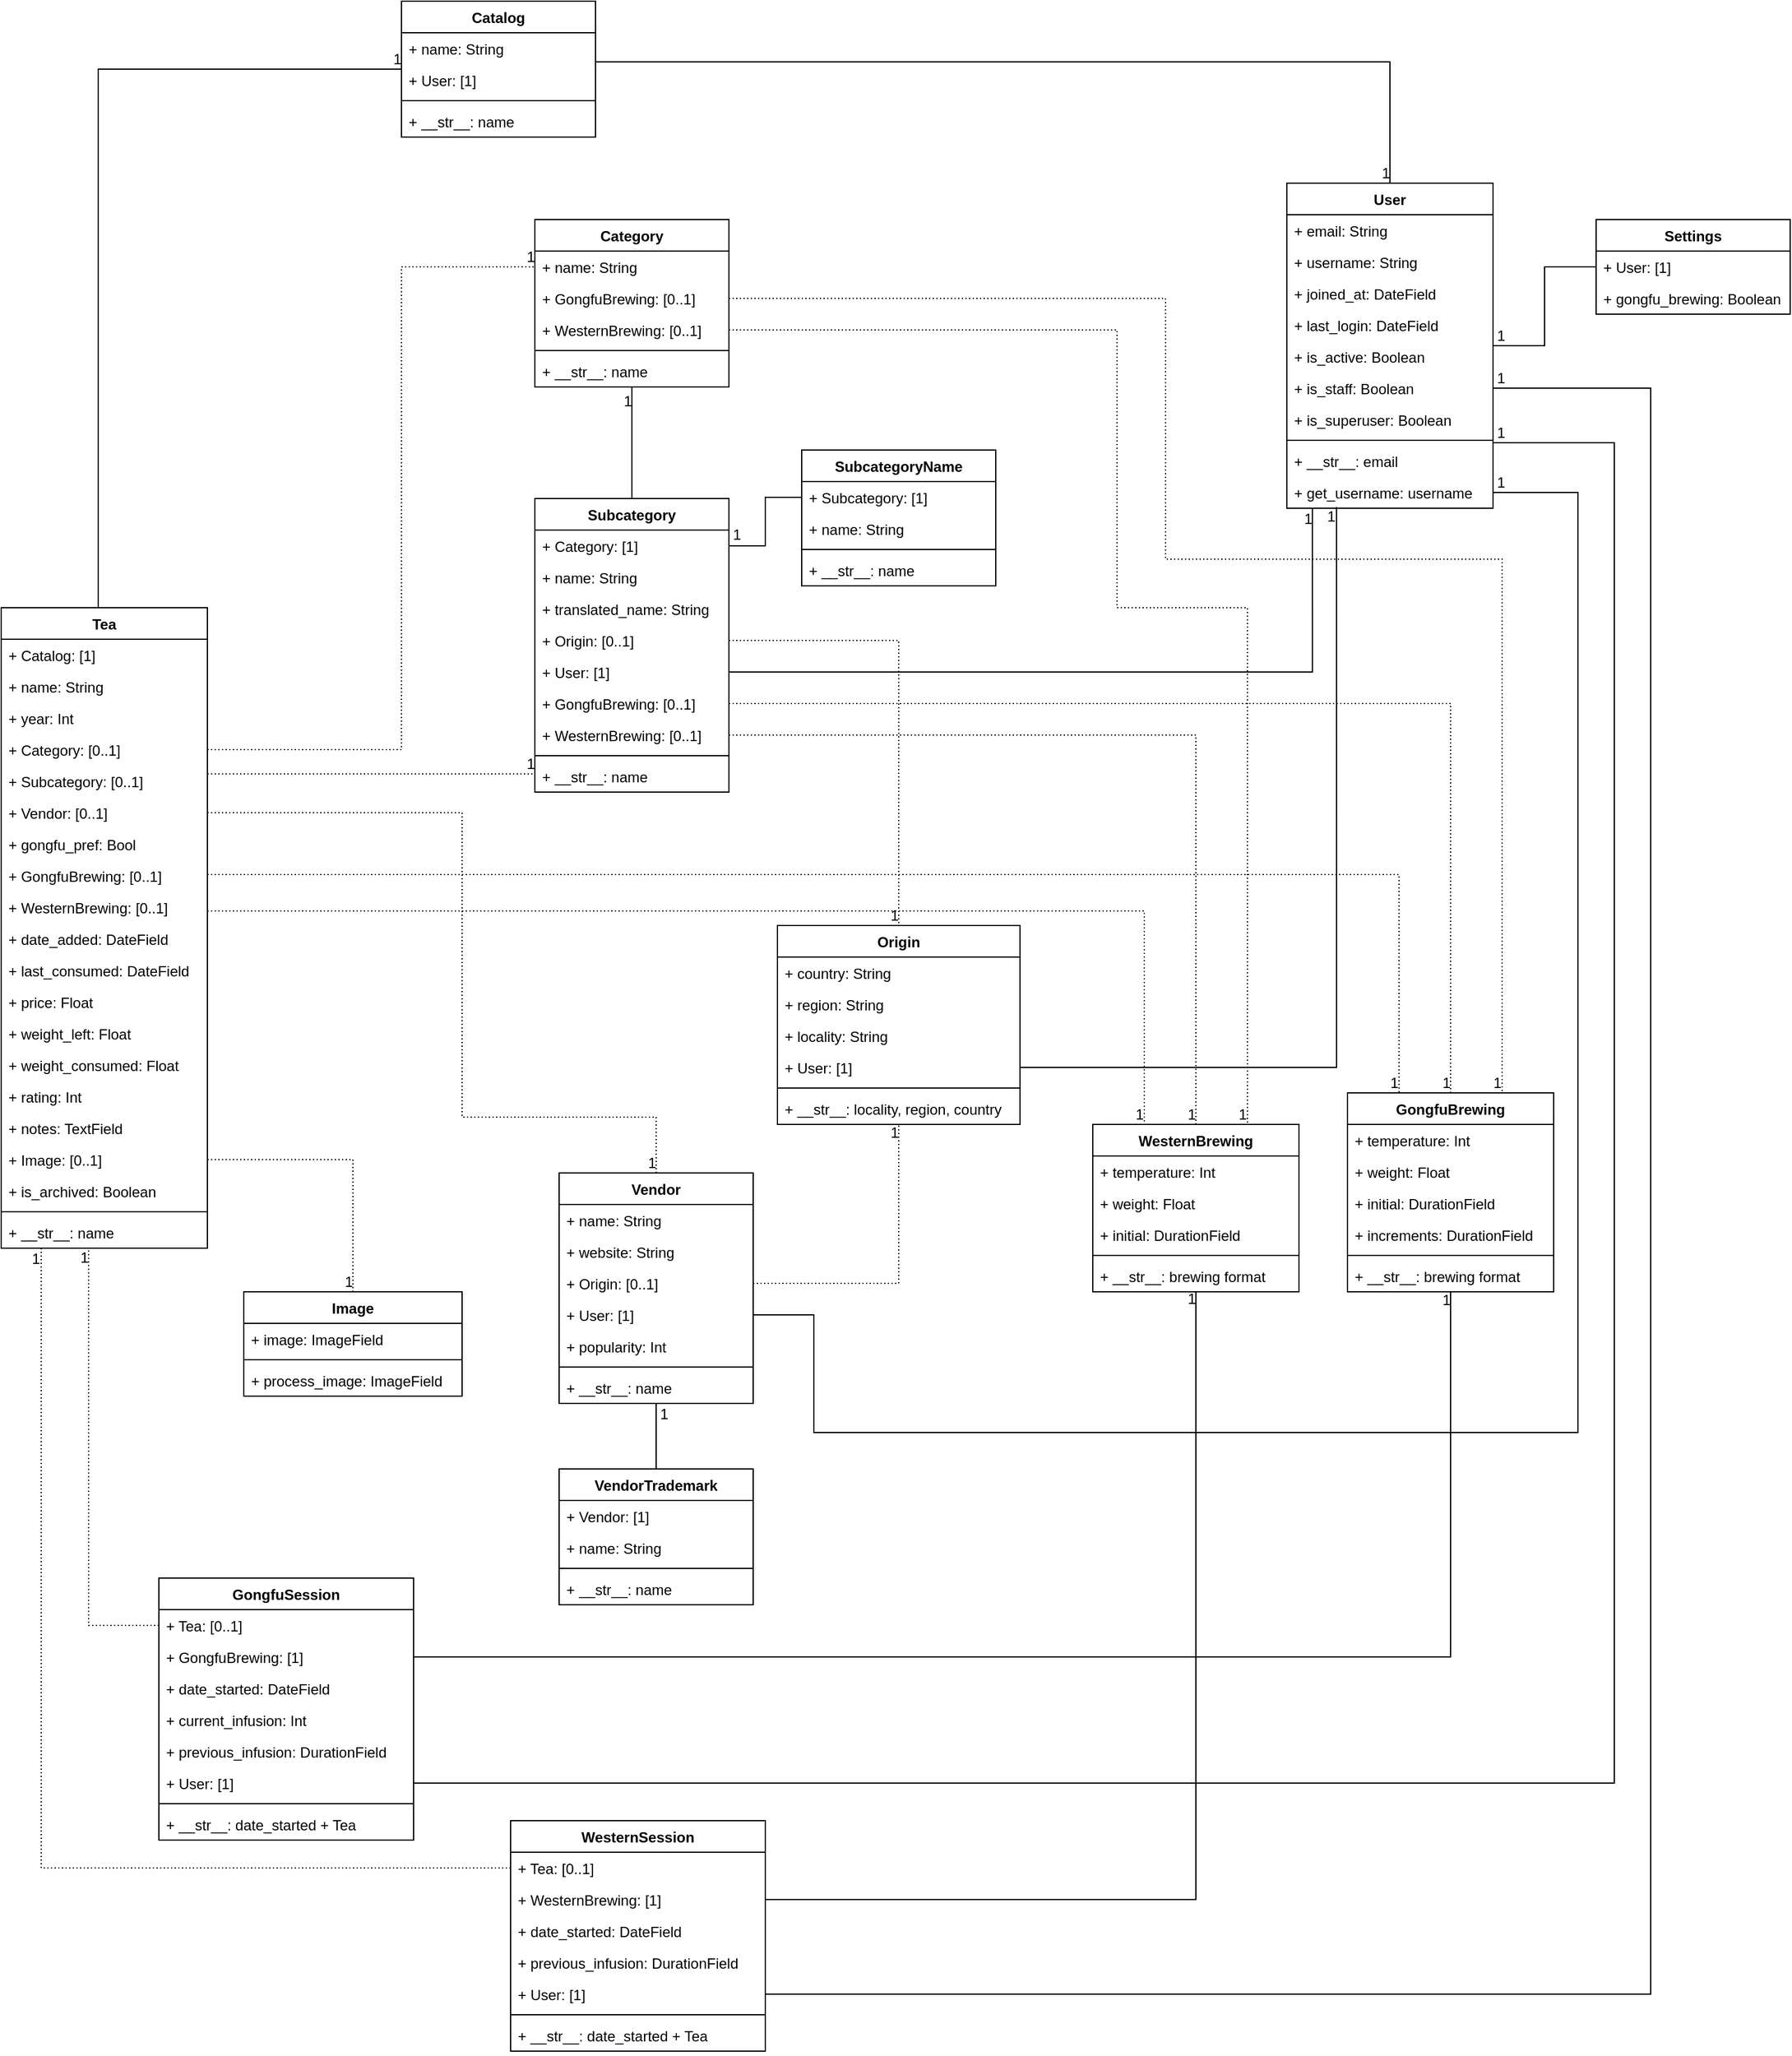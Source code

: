 <mxfile version="13.3.0" type="device"><diagram id="ERlqDM8H1WGWxy8LmIE1" name="Page-1"><mxGraphModel dx="1822" dy="1283" grid="1" gridSize="10" guides="1" tooltips="1" connect="1" arrows="1" fold="1" page="0" pageScale="1" pageWidth="850" pageHeight="1100" math="0" shadow="0"><root><mxCell id="0"/><mxCell id="1" parent="0"/><mxCell id="O02PNRUQ_utz5mJYv3w9-63" value="" style="endArrow=none;html=1;rounded=0;strokeColor=#000000;edgeStyle=orthogonalEdgeStyle;entryX=0.5;entryY=0;entryDx=0;entryDy=0;" parent="1" source="O02PNRUQ_utz5mJYv3w9-30" target="O02PNRUQ_utz5mJYv3w9-5" edge="1"><mxGeometry relative="1" as="geometry"><mxPoint x="460" y="170" as="sourcePoint"/><mxPoint x="570" y="170" as="targetPoint"/><Array as="points"><mxPoint x="945" y="-150"/></Array></mxGeometry></mxCell><mxCell id="O02PNRUQ_utz5mJYv3w9-64" value="1" style="resizable=0;html=1;align=right;verticalAlign=bottom;" parent="O02PNRUQ_utz5mJYv3w9-63" connectable="0" vertex="1"><mxGeometry x="1" relative="1" as="geometry"/></mxCell><mxCell id="O02PNRUQ_utz5mJYv3w9-72" value="" style="endArrow=none;html=1;rounded=0;dashed=1;dashPattern=1 2;strokeColor=#000000;edgeStyle=orthogonalEdgeStyle;" parent="1" source="O02PNRUQ_utz5mJYv3w9-23" target="O02PNRUQ_utz5mJYv3w9-37" edge="1"><mxGeometry relative="1" as="geometry"><mxPoint x="410" y="430" as="sourcePoint"/><mxPoint x="570" y="430" as="targetPoint"/><Array as="points"><mxPoint x="150" y="437"/><mxPoint x="150" y="437"/></Array></mxGeometry></mxCell><mxCell id="O02PNRUQ_utz5mJYv3w9-73" value="1" style="resizable=0;html=1;align=right;verticalAlign=bottom;" parent="O02PNRUQ_utz5mJYv3w9-72" connectable="0" vertex="1"><mxGeometry x="1" relative="1" as="geometry"/></mxCell><mxCell id="O02PNRUQ_utz5mJYv3w9-74" value="" style="endArrow=none;html=1;rounded=0;strokeColor=#000000;edgeStyle=orthogonalEdgeStyle;endSize=6;align=center;horizontal=1;" parent="1" source="O02PNRUQ_utz5mJYv3w9-37" target="O02PNRUQ_utz5mJYv3w9-15" edge="1"><mxGeometry relative="1" as="geometry"><mxPoint x="500" y="328" as="sourcePoint"/><mxPoint x="450" y="418" as="targetPoint"/></mxGeometry></mxCell><mxCell id="O02PNRUQ_utz5mJYv3w9-75" value="1" style="resizable=0;html=1;align=right;verticalAlign=bottom;" parent="O02PNRUQ_utz5mJYv3w9-74" connectable="0" vertex="1"><mxGeometry x="1" relative="1" as="geometry"><mxPoint y="20" as="offset"/></mxGeometry></mxCell><mxCell id="O02PNRUQ_utz5mJYv3w9-98" value="" style="endArrow=none;html=1;rounded=0;dashed=1;dashPattern=1 2;strokeColor=#000000;align=center;edgeStyle=orthogonalEdgeStyle;exitX=1;exitY=0.5;exitDx=0;exitDy=0;" parent="1" source="O02PNRUQ_utz5mJYv3w9-92" target="O02PNRUQ_utz5mJYv3w9-93" edge="1"><mxGeometry relative="1" as="geometry"><mxPoint x="180" y="489" as="sourcePoint"/><mxPoint x="340" y="489" as="targetPoint"/><Array as="points"><mxPoint x="180" y="469"/><mxPoint x="180" y="720"/></Array></mxGeometry></mxCell><mxCell id="O02PNRUQ_utz5mJYv3w9-99" value="1" style="resizable=0;html=1;align=right;verticalAlign=bottom;" parent="O02PNRUQ_utz5mJYv3w9-98" connectable="0" vertex="1"><mxGeometry x="1" relative="1" as="geometry"/></mxCell><mxCell id="O02PNRUQ_utz5mJYv3w9-111" value="" style="endArrow=none;html=1;rounded=0;dashed=1;dashPattern=1 2;strokeColor=#000000;align=center;exitX=1;exitY=0.5;exitDx=0;exitDy=0;edgeStyle=orthogonalEdgeStyle;" parent="1" source="O02PNRUQ_utz5mJYv3w9-110" target="O02PNRUQ_utz5mJYv3w9-101" edge="1"><mxGeometry relative="1" as="geometry"><mxPoint x="180" y="645" as="sourcePoint"/><mxPoint x="340" y="645" as="targetPoint"/><Array as="points"><mxPoint x="90" y="755"/></Array></mxGeometry></mxCell><mxCell id="O02PNRUQ_utz5mJYv3w9-112" value="1" style="resizable=0;html=1;align=right;verticalAlign=bottom;" parent="O02PNRUQ_utz5mJYv3w9-111" connectable="0" vertex="1"><mxGeometry x="1" relative="1" as="geometry"/></mxCell><mxCell id="51CXwvKLVbVLp1ww3vql-13" value="" style="endArrow=none;html=1;rounded=0;edgeStyle=orthogonalEdgeStyle;dashed=1;dashPattern=1 2;entryX=0.424;entryY=1.038;entryDx=0;entryDy=0;entryPerimeter=0;" parent="1" source="51CXwvKLVbVLp1ww3vql-6" target="O02PNRUQ_utz5mJYv3w9-4" edge="1"><mxGeometry relative="1" as="geometry"><mxPoint x="60" y="939" as="sourcePoint"/><mxPoint x="60" y="939" as="targetPoint"/></mxGeometry></mxCell><mxCell id="51CXwvKLVbVLp1ww3vql-14" value="1" style="resizable=0;html=1;align=right;verticalAlign=bottom;" parent="51CXwvKLVbVLp1ww3vql-13" connectable="0" vertex="1"><mxGeometry x="1" relative="1" as="geometry"><mxPoint y="16" as="offset"/></mxGeometry></mxCell><mxCell id="51CXwvKLVbVLp1ww3vql-15" value="" style="endArrow=none;html=1;rounded=0;edgeStyle=orthogonalEdgeStyle;" parent="1" source="51CXwvKLVbVLp1ww3vql-9" target="O02PNRUQ_utz5mJYv3w9-76" edge="1"><mxGeometry relative="1" as="geometry"><mxPoint x="400" y="965" as="sourcePoint"/><mxPoint x="560" y="965" as="targetPoint"/></mxGeometry></mxCell><mxCell id="51CXwvKLVbVLp1ww3vql-16" value="1" style="resizable=0;html=1;align=right;verticalAlign=bottom;" parent="51CXwvKLVbVLp1ww3vql-15" connectable="0" vertex="1"><mxGeometry x="1" relative="1" as="geometry"><mxPoint y="15" as="offset"/></mxGeometry></mxCell><mxCell id="N8MZn2s2It6-Gu-V4lrR-6" value="" style="endArrow=none;html=1;rounded=0;edgeStyle=orthogonalEdgeStyle;" parent="1" source="N8MZn2s2It6-Gu-V4lrR-1" target="O02PNRUQ_utz5mJYv3w9-5" edge="1"><mxGeometry relative="1" as="geometry"><mxPoint x="750" y="330" as="sourcePoint"/><mxPoint x="1070" y="19" as="targetPoint"/><Array as="points"/></mxGeometry></mxCell><mxCell id="N8MZn2s2It6-Gu-V4lrR-7" value="1" style="resizable=0;html=1;align=right;verticalAlign=bottom;" parent="N8MZn2s2It6-Gu-V4lrR-6" connectable="0" vertex="1"><mxGeometry x="1" relative="1" as="geometry"><mxPoint x="10" as="offset"/></mxGeometry></mxCell><mxCell id="QWwtuNSNazfvdmb5oamC-1" value="" style="endArrow=none;html=1;rounded=0;edgeStyle=orthogonalEdgeStyle;" edge="1" parent="1" source="O02PNRUQ_utz5mJYv3w9-1" target="O02PNRUQ_utz5mJYv3w9-30"><mxGeometry relative="1" as="geometry"><mxPoint x="105" y="160" as="sourcePoint"/><mxPoint x="105" y="160" as="targetPoint"/><Array as="points"><mxPoint x="-120" y="-144"/></Array></mxGeometry></mxCell><mxCell id="QWwtuNSNazfvdmb5oamC-2" value="1" style="resizable=0;html=1;align=right;verticalAlign=bottom;" connectable="0" vertex="1" parent="QWwtuNSNazfvdmb5oamC-1"><mxGeometry x="1" relative="1" as="geometry"/></mxCell><mxCell id="QWwtuNSNazfvdmb5oamC-9" value="" style="endArrow=none;html=1;rounded=0;edgeStyle=orthogonalEdgeStyle;exitX=1;exitY=0.5;exitDx=0;exitDy=0;" edge="1" parent="1" source="QWwtuNSNazfvdmb5oamC-8" target="O02PNRUQ_utz5mJYv3w9-5"><mxGeometry relative="1" as="geometry"><mxPoint x="360" y="1059" as="sourcePoint"/><mxPoint x="520" y="1059" as="targetPoint"/><Array as="points"><mxPoint x="1130" y="1269"/><mxPoint x="1130" y="164"/></Array></mxGeometry></mxCell><mxCell id="QWwtuNSNazfvdmb5oamC-10" value="1" style="resizable=0;html=1;align=right;verticalAlign=bottom;" connectable="0" vertex="1" parent="QWwtuNSNazfvdmb5oamC-9"><mxGeometry x="1" relative="1" as="geometry"><mxPoint x="10" as="offset"/></mxGeometry></mxCell><mxCell id="QWwtuNSNazfvdmb5oamC-40" value="" style="endArrow=none;html=1;rounded=0;edgeStyle=orthogonalEdgeStyle;exitX=0.5;exitY=0;exitDx=0;exitDy=0;entryX=0.5;entryY=1;entryDx=0;entryDy=0;" edge="1" parent="1" source="QWwtuNSNazfvdmb5oamC-34" target="O02PNRUQ_utz5mJYv3w9-93"><mxGeometry relative="1" as="geometry"><mxPoint x="480" y="710" as="sourcePoint"/><mxPoint x="340" y="670" as="targetPoint"/><Array as="points"/></mxGeometry></mxCell><mxCell id="QWwtuNSNazfvdmb5oamC-41" value="1" style="resizable=0;html=1;align=right;verticalAlign=bottom;" connectable="0" vertex="1" parent="QWwtuNSNazfvdmb5oamC-40"><mxGeometry x="1" relative="1" as="geometry"><mxPoint x="10" y="17" as="offset"/></mxGeometry></mxCell><mxCell id="O02PNRUQ_utz5mJYv3w9-1" value="Tea" style="swimlane;fontStyle=1;align=center;verticalAlign=top;childLayout=stackLayout;horizontal=1;startSize=26;horizontalStack=0;resizeParent=1;resizeParentMax=0;resizeLast=0;collapsible=1;marginBottom=0;" parent="1" vertex="1"><mxGeometry x="-200" y="300" width="170" height="528" as="geometry"/></mxCell><mxCell id="QWwtuNSNazfvdmb5oamC-3" value="+ Catalog: [1]" style="text;strokeColor=none;fillColor=none;align=left;verticalAlign=top;spacingLeft=4;spacingRight=4;overflow=hidden;rotatable=0;points=[[0,0.5],[1,0.5]];portConstraint=eastwest;" vertex="1" parent="O02PNRUQ_utz5mJYv3w9-1"><mxGeometry y="26" width="170" height="26" as="geometry"/></mxCell><mxCell id="O02PNRUQ_utz5mJYv3w9-2" value="+ name: String" style="text;strokeColor=none;fillColor=none;align=left;verticalAlign=top;spacingLeft=4;spacingRight=4;overflow=hidden;rotatable=0;points=[[0,0.5],[1,0.5]];portConstraint=eastwest;" parent="O02PNRUQ_utz5mJYv3w9-1" vertex="1"><mxGeometry y="52" width="170" height="26" as="geometry"/></mxCell><mxCell id="O02PNRUQ_utz5mJYv3w9-25" value="+ year: Int" style="text;strokeColor=none;fillColor=none;align=left;verticalAlign=top;spacingLeft=4;spacingRight=4;overflow=hidden;rotatable=0;points=[[0,0.5],[1,0.5]];portConstraint=eastwest;" parent="O02PNRUQ_utz5mJYv3w9-1" vertex="1"><mxGeometry y="78" width="170" height="26" as="geometry"/></mxCell><mxCell id="O02PNRUQ_utz5mJYv3w9-24" value="+ Category: [0..1]" style="text;strokeColor=none;fillColor=none;align=left;verticalAlign=top;spacingLeft=4;spacingRight=4;overflow=hidden;rotatable=0;points=[[0,0.5],[1,0.5]];portConstraint=eastwest;" parent="O02PNRUQ_utz5mJYv3w9-1" vertex="1"><mxGeometry y="104" width="170" height="26" as="geometry"/></mxCell><mxCell id="O02PNRUQ_utz5mJYv3w9-23" value="+ Subcategory: [0..1]" style="text;strokeColor=none;fillColor=none;align=left;verticalAlign=top;spacingLeft=4;spacingRight=4;overflow=hidden;rotatable=0;points=[[0,0.5],[1,0.5]];portConstraint=eastwest;" parent="O02PNRUQ_utz5mJYv3w9-1" vertex="1"><mxGeometry y="130" width="170" height="26" as="geometry"/></mxCell><mxCell id="O02PNRUQ_utz5mJYv3w9-92" value="+ Vendor: [0..1]" style="text;strokeColor=none;fillColor=none;align=left;verticalAlign=top;spacingLeft=4;spacingRight=4;overflow=hidden;rotatable=0;points=[[0,0.5],[1,0.5]];portConstraint=eastwest;" parent="O02PNRUQ_utz5mJYv3w9-1" vertex="1"><mxGeometry y="156" width="170" height="26" as="geometry"/></mxCell><mxCell id="QWwtuNSNazfvdmb5oamC-62" value="+ gongfu_pref: Bool" style="text;strokeColor=none;fillColor=none;align=left;verticalAlign=top;spacingLeft=4;spacingRight=4;overflow=hidden;rotatable=0;points=[[0,0.5],[1,0.5]];portConstraint=eastwest;" vertex="1" parent="O02PNRUQ_utz5mJYv3w9-1"><mxGeometry y="182" width="170" height="26" as="geometry"/></mxCell><mxCell id="O02PNRUQ_utz5mJYv3w9-22" value="+ GongfuBrewing: [0..1]" style="text;strokeColor=none;fillColor=none;align=left;verticalAlign=top;spacingLeft=4;spacingRight=4;overflow=hidden;rotatable=0;points=[[0,0.5],[1,0.5]];portConstraint=eastwest;" parent="O02PNRUQ_utz5mJYv3w9-1" vertex="1"><mxGeometry y="208" width="170" height="26" as="geometry"/></mxCell><mxCell id="QWwtuNSNazfvdmb5oamC-63" value="+ WesternBrewing: [0..1]" style="text;strokeColor=none;fillColor=none;align=left;verticalAlign=top;spacingLeft=4;spacingRight=4;overflow=hidden;rotatable=0;points=[[0,0.5],[1,0.5]];portConstraint=eastwest;" vertex="1" parent="O02PNRUQ_utz5mJYv3w9-1"><mxGeometry y="234" width="170" height="26" as="geometry"/></mxCell><mxCell id="O02PNRUQ_utz5mJYv3w9-113" value="+ date_added: DateField" style="text;strokeColor=none;fillColor=none;align=left;verticalAlign=top;spacingLeft=4;spacingRight=4;overflow=hidden;rotatable=0;points=[[0,0.5],[1,0.5]];portConstraint=eastwest;" parent="O02PNRUQ_utz5mJYv3w9-1" vertex="1"><mxGeometry y="260" width="170" height="26" as="geometry"/></mxCell><mxCell id="O02PNRUQ_utz5mJYv3w9-114" value="+ last_consumed: DateField" style="text;strokeColor=none;fillColor=none;align=left;verticalAlign=top;spacingLeft=4;spacingRight=4;overflow=hidden;rotatable=0;points=[[0,0.5],[1,0.5]];portConstraint=eastwest;" parent="O02PNRUQ_utz5mJYv3w9-1" vertex="1"><mxGeometry y="286" width="170" height="26" as="geometry"/></mxCell><mxCell id="O02PNRUQ_utz5mJYv3w9-91" value="+ price: Float" style="text;strokeColor=none;fillColor=none;align=left;verticalAlign=top;spacingLeft=4;spacingRight=4;overflow=hidden;rotatable=0;points=[[0,0.5],[1,0.5]];portConstraint=eastwest;" parent="O02PNRUQ_utz5mJYv3w9-1" vertex="1"><mxGeometry y="312" width="170" height="26" as="geometry"/></mxCell><mxCell id="O02PNRUQ_utz5mJYv3w9-100" value="+ weight_left: Float" style="text;strokeColor=none;fillColor=none;align=left;verticalAlign=top;spacingLeft=4;spacingRight=4;overflow=hidden;rotatable=0;points=[[0,0.5],[1,0.5]];portConstraint=eastwest;" parent="O02PNRUQ_utz5mJYv3w9-1" vertex="1"><mxGeometry y="338" width="170" height="26" as="geometry"/></mxCell><mxCell id="O02PNRUQ_utz5mJYv3w9-107" value="+ weight_consumed: Float" style="text;strokeColor=none;fillColor=none;align=left;verticalAlign=top;spacingLeft=4;spacingRight=4;overflow=hidden;rotatable=0;points=[[0,0.5],[1,0.5]];portConstraint=eastwest;" parent="O02PNRUQ_utz5mJYv3w9-1" vertex="1"><mxGeometry y="364" width="170" height="26" as="geometry"/></mxCell><mxCell id="O02PNRUQ_utz5mJYv3w9-108" value="+ rating: Int" style="text;strokeColor=none;fillColor=none;align=left;verticalAlign=top;spacingLeft=4;spacingRight=4;overflow=hidden;rotatable=0;points=[[0,0.5],[1,0.5]];portConstraint=eastwest;" parent="O02PNRUQ_utz5mJYv3w9-1" vertex="1"><mxGeometry y="390" width="170" height="26" as="geometry"/></mxCell><mxCell id="O02PNRUQ_utz5mJYv3w9-109" value="+ notes: TextField" style="text;strokeColor=none;fillColor=none;align=left;verticalAlign=top;spacingLeft=4;spacingRight=4;overflow=hidden;rotatable=0;points=[[0,0.5],[1,0.5]];portConstraint=eastwest;" parent="O02PNRUQ_utz5mJYv3w9-1" vertex="1"><mxGeometry y="416" width="170" height="26" as="geometry"/></mxCell><mxCell id="O02PNRUQ_utz5mJYv3w9-110" value="+ Image: [0..1]" style="text;strokeColor=none;fillColor=none;align=left;verticalAlign=top;spacingLeft=4;spacingRight=4;overflow=hidden;rotatable=0;points=[[0,0.5],[1,0.5]];portConstraint=eastwest;" parent="O02PNRUQ_utz5mJYv3w9-1" vertex="1"><mxGeometry y="442" width="170" height="26" as="geometry"/></mxCell><mxCell id="O02PNRUQ_utz5mJYv3w9-115" value="+ is_archived: Boolean" style="text;strokeColor=none;fillColor=none;align=left;verticalAlign=top;spacingLeft=4;spacingRight=4;overflow=hidden;rotatable=0;points=[[0,0.5],[1,0.5]];portConstraint=eastwest;" parent="O02PNRUQ_utz5mJYv3w9-1" vertex="1"><mxGeometry y="468" width="170" height="26" as="geometry"/></mxCell><mxCell id="O02PNRUQ_utz5mJYv3w9-3" value="" style="line;strokeWidth=1;fillColor=none;align=left;verticalAlign=middle;spacingTop=-1;spacingLeft=3;spacingRight=3;rotatable=0;labelPosition=right;points=[];portConstraint=eastwest;" parent="O02PNRUQ_utz5mJYv3w9-1" vertex="1"><mxGeometry y="494" width="170" height="8" as="geometry"/></mxCell><mxCell id="O02PNRUQ_utz5mJYv3w9-4" value="+ __str__: name" style="text;strokeColor=none;fillColor=none;align=left;verticalAlign=top;spacingLeft=4;spacingRight=4;overflow=hidden;rotatable=0;points=[[0,0.5],[1,0.5]];portConstraint=eastwest;" parent="O02PNRUQ_utz5mJYv3w9-1" vertex="1"><mxGeometry y="502" width="170" height="26" as="geometry"/></mxCell><mxCell id="QWwtuNSNazfvdmb5oamC-54" value="" style="endArrow=none;html=1;rounded=0;dashed=1;dashPattern=1 2;edgeStyle=orthogonalEdgeStyle;entryX=0.5;entryY=0;entryDx=0;entryDy=0;exitX=1;exitY=0.5;exitDx=0;exitDy=0;" edge="1" parent="1" source="QWwtuNSNazfvdmb5oamC-51" target="QWwtuNSNazfvdmb5oamC-64"><mxGeometry relative="1" as="geometry"><mxPoint x="520" y="467" as="sourcePoint"/><mxPoint x="680" y="467" as="targetPoint"/><Array as="points"><mxPoint x="785" y="405"/></Array></mxGeometry></mxCell><mxCell id="QWwtuNSNazfvdmb5oamC-55" value="1" style="resizable=0;html=1;align=right;verticalAlign=bottom;" connectable="0" vertex="1" parent="QWwtuNSNazfvdmb5oamC-54"><mxGeometry x="1" relative="1" as="geometry"/></mxCell><mxCell id="QWwtuNSNazfvdmb5oamC-58" value="" style="endArrow=none;html=1;rounded=0;dashed=1;dashPattern=1 2;edgeStyle=orthogonalEdgeStyle;entryX=0.75;entryY=0;entryDx=0;entryDy=0;exitX=1;exitY=0.5;exitDx=0;exitDy=0;" edge="1" parent="1" source="QWwtuNSNazfvdmb5oamC-46" target="QWwtuNSNazfvdmb5oamC-64"><mxGeometry relative="1" as="geometry"><mxPoint x="520" y="281" as="sourcePoint"/><mxPoint x="680" y="281" as="targetPoint"/><Array as="points"><mxPoint x="720" y="71"/><mxPoint x="720" y="300"/><mxPoint x="828" y="300"/></Array></mxGeometry></mxCell><mxCell id="QWwtuNSNazfvdmb5oamC-59" value="1" style="resizable=0;html=1;align=right;verticalAlign=bottom;" connectable="0" vertex="1" parent="QWwtuNSNazfvdmb5oamC-58"><mxGeometry x="1" relative="1" as="geometry"/></mxCell><mxCell id="N8MZn2s2It6-Gu-V4lrR-1" value="Settings" style="swimlane;fontStyle=1;align=center;verticalAlign=top;childLayout=stackLayout;horizontal=1;startSize=26;horizontalStack=0;resizeParent=1;resizeParentMax=0;resizeLast=0;collapsible=1;marginBottom=0;" parent="1" vertex="1"><mxGeometry x="1115" y="-20" width="160" height="78" as="geometry"/></mxCell><mxCell id="N8MZn2s2It6-Gu-V4lrR-2" value="+ User: [1]" style="text;strokeColor=none;fillColor=none;align=left;verticalAlign=top;spacingLeft=4;spacingRight=4;overflow=hidden;rotatable=0;points=[[0,0.5],[1,0.5]];portConstraint=eastwest;" parent="N8MZn2s2It6-Gu-V4lrR-1" vertex="1"><mxGeometry y="26" width="160" height="26" as="geometry"/></mxCell><mxCell id="N8MZn2s2It6-Gu-V4lrR-5" value="+ gongfu_brewing: Boolean" style="text;strokeColor=none;fillColor=none;align=left;verticalAlign=top;spacingLeft=4;spacingRight=4;overflow=hidden;rotatable=0;points=[[0,0.5],[1,0.5]];portConstraint=eastwest;" parent="N8MZn2s2It6-Gu-V4lrR-1" vertex="1"><mxGeometry y="52" width="160" height="26" as="geometry"/></mxCell><mxCell id="QWwtuNSNazfvdmb5oamC-73" value="" style="endArrow=none;html=1;rounded=0;dashed=1;dashPattern=1 2;edgeStyle=orthogonalEdgeStyle;entryX=0.75;entryY=0;entryDx=0;entryDy=0;exitX=1;exitY=0.5;exitDx=0;exitDy=0;" edge="1" parent="1" source="QWwtuNSNazfvdmb5oamC-45" target="O02PNRUQ_utz5mJYv3w9-76"><mxGeometry relative="1" as="geometry"><mxPoint x="520" y="255" as="sourcePoint"/><mxPoint x="680" y="255" as="targetPoint"/><Array as="points"><mxPoint x="760" y="45"/><mxPoint x="760" y="260"/><mxPoint x="1038" y="260"/></Array></mxGeometry></mxCell><mxCell id="QWwtuNSNazfvdmb5oamC-74" value="1" style="resizable=0;html=1;align=right;verticalAlign=bottom;" connectable="0" vertex="1" parent="QWwtuNSNazfvdmb5oamC-73"><mxGeometry x="1" relative="1" as="geometry"/></mxCell><mxCell id="QWwtuNSNazfvdmb5oamC-75" value="" style="endArrow=none;html=1;rounded=0;dashed=1;dashPattern=1 2;entryX=0.5;entryY=0;entryDx=0;entryDy=0;edgeStyle=orthogonalEdgeStyle;exitX=1;exitY=0.5;exitDx=0;exitDy=0;" edge="1" parent="1" source="QWwtuNSNazfvdmb5oamC-50" target="O02PNRUQ_utz5mJYv3w9-76"><mxGeometry relative="1" as="geometry"><mxPoint x="520" y="441" as="sourcePoint"/><mxPoint x="680" y="441" as="targetPoint"/><Array as="points"><mxPoint x="995" y="379"/></Array></mxGeometry></mxCell><mxCell id="QWwtuNSNazfvdmb5oamC-76" value="1" style="resizable=0;html=1;align=right;verticalAlign=bottom;" connectable="0" vertex="1" parent="QWwtuNSNazfvdmb5oamC-75"><mxGeometry x="1" relative="1" as="geometry"><mxPoint as="offset"/></mxGeometry></mxCell><mxCell id="QWwtuNSNazfvdmb5oamC-77" value="" style="endArrow=none;html=1;rounded=0;dashed=1;dashPattern=1 2;edgeStyle=orthogonalEdgeStyle;entryX=0.25;entryY=0;entryDx=0;entryDy=0;" edge="1" parent="1" source="O02PNRUQ_utz5mJYv3w9-22" target="O02PNRUQ_utz5mJYv3w9-76"><mxGeometry relative="1" as="geometry"><mxPoint x="-30" y="521" as="sourcePoint"/><mxPoint x="130" y="521" as="targetPoint"/><Array as="points"><mxPoint x="953" y="520"/></Array></mxGeometry></mxCell><mxCell id="QWwtuNSNazfvdmb5oamC-78" value="1" style="resizable=0;html=1;align=right;verticalAlign=bottom;" connectable="0" vertex="1" parent="QWwtuNSNazfvdmb5oamC-77"><mxGeometry x="1" relative="1" as="geometry"/></mxCell><mxCell id="QWwtuNSNazfvdmb5oamC-79" value="" style="endArrow=none;html=1;rounded=0;dashed=1;dashPattern=1 2;edgeStyle=orthogonalEdgeStyle;entryX=0.25;entryY=0;entryDx=0;entryDy=0;" edge="1" parent="1" source="QWwtuNSNazfvdmb5oamC-63" target="QWwtuNSNazfvdmb5oamC-64"><mxGeometry relative="1" as="geometry"><mxPoint x="-30" y="547" as="sourcePoint"/><mxPoint x="130" y="547" as="targetPoint"/><Array as="points"><mxPoint x="743" y="550"/></Array></mxGeometry></mxCell><mxCell id="QWwtuNSNazfvdmb5oamC-80" value="1" style="resizable=0;html=1;align=right;verticalAlign=bottom;" connectable="0" vertex="1" parent="QWwtuNSNazfvdmb5oamC-79"><mxGeometry x="1" relative="1" as="geometry"/></mxCell><mxCell id="O02PNRUQ_utz5mJYv3w9-30" value="Catalog" style="swimlane;fontStyle=1;align=center;verticalAlign=top;childLayout=stackLayout;horizontal=1;startSize=26;horizontalStack=0;resizeParent=1;resizeParentMax=0;resizeLast=0;collapsible=1;marginBottom=0;" parent="1" vertex="1"><mxGeometry x="130" y="-200" width="160" height="112" as="geometry"/></mxCell><mxCell id="O02PNRUQ_utz5mJYv3w9-31" value="+ name: String" style="text;strokeColor=none;fillColor=none;align=left;verticalAlign=top;spacingLeft=4;spacingRight=4;overflow=hidden;rotatable=0;points=[[0,0.5],[1,0.5]];portConstraint=eastwest;" parent="O02PNRUQ_utz5mJYv3w9-30" vertex="1"><mxGeometry y="26" width="160" height="26" as="geometry"/></mxCell><mxCell id="O02PNRUQ_utz5mJYv3w9-46" value="+ User: [1]" style="text;strokeColor=none;fillColor=none;align=left;verticalAlign=top;spacingLeft=4;spacingRight=4;overflow=hidden;rotatable=0;points=[[0,0.5],[1,0.5]];portConstraint=eastwest;" parent="O02PNRUQ_utz5mJYv3w9-30" vertex="1"><mxGeometry y="52" width="160" height="26" as="geometry"/></mxCell><mxCell id="O02PNRUQ_utz5mJYv3w9-32" value="" style="line;strokeWidth=1;fillColor=none;align=left;verticalAlign=middle;spacingTop=-1;spacingLeft=3;spacingRight=3;rotatable=0;labelPosition=right;points=[];portConstraint=eastwest;" parent="O02PNRUQ_utz5mJYv3w9-30" vertex="1"><mxGeometry y="78" width="160" height="8" as="geometry"/></mxCell><mxCell id="O02PNRUQ_utz5mJYv3w9-33" value="+ __str__: name" style="text;strokeColor=none;fillColor=none;align=left;verticalAlign=top;spacingLeft=4;spacingRight=4;overflow=hidden;rotatable=0;points=[[0,0.5],[1,0.5]];portConstraint=eastwest;" parent="O02PNRUQ_utz5mJYv3w9-30" vertex="1"><mxGeometry y="86" width="160" height="26" as="geometry"/></mxCell><mxCell id="QWwtuNSNazfvdmb5oamC-101" value="" style="endArrow=none;html=1;rounded=0;edgeStyle=orthogonalEdgeStyle;entryX=1;entryY=0.5;entryDx=0;entryDy=0;exitX=1;exitY=0.5;exitDx=0;exitDy=0;" edge="1" parent="1" source="QWwtuNSNazfvdmb5oamC-98" target="O02PNRUQ_utz5mJYv3w9-10"><mxGeometry relative="1" as="geometry"><mxPoint x="430" y="1263" as="sourcePoint"/><mxPoint x="1070" y="119" as="targetPoint"/><Array as="points"><mxPoint x="1160" y="1443"/><mxPoint x="1160" y="119"/></Array></mxGeometry></mxCell><mxCell id="QWwtuNSNazfvdmb5oamC-102" value="1" style="resizable=0;html=1;align=right;verticalAlign=bottom;" connectable="0" vertex="1" parent="QWwtuNSNazfvdmb5oamC-101"><mxGeometry x="1" relative="1" as="geometry"><mxPoint x="10" as="offset"/></mxGeometry></mxCell><mxCell id="QWwtuNSNazfvdmb5oamC-103" value="" style="endArrow=none;html=1;rounded=0;edgeStyle=orthogonalEdgeStyle;" edge="1" parent="1" source="QWwtuNSNazfvdmb5oamC-94" target="QWwtuNSNazfvdmb5oamC-64"><mxGeometry relative="1" as="geometry"><mxPoint x="430" y="1185" as="sourcePoint"/><mxPoint x="590" y="1185" as="targetPoint"/></mxGeometry></mxCell><mxCell id="QWwtuNSNazfvdmb5oamC-104" value="1" style="resizable=0;html=1;align=right;verticalAlign=bottom;" connectable="0" vertex="1" parent="QWwtuNSNazfvdmb5oamC-103"><mxGeometry x="1" relative="1" as="geometry"><mxPoint y="14" as="offset"/></mxGeometry></mxCell><mxCell id="QWwtuNSNazfvdmb5oamC-105" value="" style="endArrow=none;html=1;rounded=0;dashed=1;dashPattern=1 2;edgeStyle=orthogonalEdgeStyle;entryX=0.194;entryY=0.962;entryDx=0;entryDy=0;entryPerimeter=0;" edge="1" parent="1" source="QWwtuNSNazfvdmb5oamC-93" target="O02PNRUQ_utz5mJYv3w9-4"><mxGeometry relative="1" as="geometry"><mxPoint x="60" y="1159" as="sourcePoint"/><mxPoint x="-170" y="850" as="targetPoint"/></mxGeometry></mxCell><mxCell id="QWwtuNSNazfvdmb5oamC-106" value="1" style="resizable=0;html=1;align=right;verticalAlign=bottom;" connectable="0" vertex="1" parent="QWwtuNSNazfvdmb5oamC-105"><mxGeometry x="1" relative="1" as="geometry"><mxPoint y="18" as="offset"/></mxGeometry></mxCell><mxCell id="QWwtuNSNazfvdmb5oamC-107" value="" style="endArrow=none;html=1;rounded=0;dashed=1;dashPattern=1 2;exitX=1;exitY=0.5;exitDx=0;exitDy=0;edgeStyle=orthogonalEdgeStyle;entryX=0;entryY=0.5;entryDx=0;entryDy=0;" edge="1" parent="1" source="O02PNRUQ_utz5mJYv3w9-24" target="O02PNRUQ_utz5mJYv3w9-16"><mxGeometry relative="1" as="geometry"><mxPoint x="-30" y="417" as="sourcePoint"/><mxPoint x="130" y="417" as="targetPoint"/><Array as="points"><mxPoint x="130" y="417"/><mxPoint x="130" y="19"/></Array></mxGeometry></mxCell><mxCell id="QWwtuNSNazfvdmb5oamC-108" value="1" style="resizable=0;html=1;align=right;verticalAlign=bottom;" connectable="0" vertex="1" parent="QWwtuNSNazfvdmb5oamC-107"><mxGeometry x="1" relative="1" as="geometry"/></mxCell><mxCell id="QWwtuNSNazfvdmb5oamC-126" value="" style="endArrow=none;html=1;rounded=0;edgeStyle=orthogonalEdgeStyle;entryX=0.124;entryY=1;entryDx=0;entryDy=0;exitX=1;exitY=0.5;exitDx=0;exitDy=0;entryPerimeter=0;" edge="1" parent="1" source="QWwtuNSNazfvdmb5oamC-125" target="O02PNRUQ_utz5mJYv3w9-48"><mxGeometry relative="1" as="geometry"><mxPoint x="440" y="391" as="sourcePoint"/><mxPoint x="965" y="240" as="targetPoint"/><Array as="points"><mxPoint x="881" y="353"/></Array></mxGeometry></mxCell><mxCell id="QWwtuNSNazfvdmb5oamC-127" value="1" style="resizable=0;html=1;align=right;verticalAlign=bottom;" connectable="0" vertex="1" parent="QWwtuNSNazfvdmb5oamC-126"><mxGeometry x="1" relative="1" as="geometry"><mxPoint y="17" as="offset"/></mxGeometry></mxCell><mxCell id="QWwtuNSNazfvdmb5oamC-130" value="" style="endArrow=none;html=1;rounded=0;edgeStyle=orthogonalEdgeStyle;entryX=1;entryY=0.5;entryDx=0;entryDy=0;exitX=1;exitY=0.5;exitDx=0;exitDy=0;" edge="1" parent="1" source="QWwtuNSNazfvdmb5oamC-129" target="O02PNRUQ_utz5mJYv3w9-48"><mxGeometry relative="1" as="geometry"><mxPoint x="420" y="761" as="sourcePoint"/><mxPoint x="1070" y="205" as="targetPoint"/><Array as="points"><mxPoint x="470" y="883"/><mxPoint x="470" y="980"/><mxPoint x="1100" y="980"/><mxPoint x="1100" y="205"/></Array></mxGeometry></mxCell><mxCell id="QWwtuNSNazfvdmb5oamC-131" value="1" style="resizable=0;html=1;align=right;verticalAlign=bottom;" connectable="0" vertex="1" parent="QWwtuNSNazfvdmb5oamC-130"><mxGeometry x="1" relative="1" as="geometry"><mxPoint x="10" as="offset"/></mxGeometry></mxCell><mxCell id="O02PNRUQ_utz5mJYv3w9-93" value="Vendor" style="swimlane;fontStyle=1;align=center;verticalAlign=top;childLayout=stackLayout;horizontal=1;startSize=26;horizontalStack=0;resizeParent=1;resizeParentMax=0;resizeLast=0;collapsible=1;marginBottom=0;" parent="1" vertex="1"><mxGeometry x="260" y="766" width="160" height="190" as="geometry"/></mxCell><mxCell id="O02PNRUQ_utz5mJYv3w9-94" value="+ name: String" style="text;strokeColor=none;fillColor=none;align=left;verticalAlign=top;spacingLeft=4;spacingRight=4;overflow=hidden;rotatable=0;points=[[0,0.5],[1,0.5]];portConstraint=eastwest;" parent="O02PNRUQ_utz5mJYv3w9-93" vertex="1"><mxGeometry y="26" width="160" height="26" as="geometry"/></mxCell><mxCell id="O02PNRUQ_utz5mJYv3w9-95" value="+ website: String" style="text;strokeColor=none;fillColor=none;align=left;verticalAlign=top;spacingLeft=4;spacingRight=4;overflow=hidden;rotatable=0;points=[[0,0.5],[1,0.5]];portConstraint=eastwest;" parent="O02PNRUQ_utz5mJYv3w9-93" vertex="1"><mxGeometry y="52" width="160" height="26" as="geometry"/></mxCell><mxCell id="QWwtuNSNazfvdmb5oamC-135" value="+ Origin: [0..1]" style="text;strokeColor=none;fillColor=none;align=left;verticalAlign=top;spacingLeft=4;spacingRight=4;overflow=hidden;rotatable=0;points=[[0,0.5],[1,0.5]];portConstraint=eastwest;" vertex="1" parent="O02PNRUQ_utz5mJYv3w9-93"><mxGeometry y="78" width="160" height="26" as="geometry"/></mxCell><mxCell id="QWwtuNSNazfvdmb5oamC-129" value="+ User: [1]" style="text;strokeColor=none;fillColor=none;align=left;verticalAlign=top;spacingLeft=4;spacingRight=4;overflow=hidden;rotatable=0;points=[[0,0.5],[1,0.5]];portConstraint=eastwest;" vertex="1" parent="O02PNRUQ_utz5mJYv3w9-93"><mxGeometry y="104" width="160" height="26" as="geometry"/></mxCell><mxCell id="QWwtuNSNazfvdmb5oamC-4" value="+ popularity: Int" style="text;strokeColor=none;fillColor=none;align=left;verticalAlign=top;spacingLeft=4;spacingRight=4;overflow=hidden;rotatable=0;points=[[0,0.5],[1,0.5]];portConstraint=eastwest;" vertex="1" parent="O02PNRUQ_utz5mJYv3w9-93"><mxGeometry y="130" width="160" height="26" as="geometry"/></mxCell><mxCell id="O02PNRUQ_utz5mJYv3w9-96" value="" style="line;strokeWidth=1;fillColor=none;align=left;verticalAlign=middle;spacingTop=-1;spacingLeft=3;spacingRight=3;rotatable=0;labelPosition=right;points=[];portConstraint=eastwest;" parent="O02PNRUQ_utz5mJYv3w9-93" vertex="1"><mxGeometry y="156" width="160" height="8" as="geometry"/></mxCell><mxCell id="O02PNRUQ_utz5mJYv3w9-97" value="+ __str__: name" style="text;strokeColor=none;fillColor=none;align=left;verticalAlign=top;spacingLeft=4;spacingRight=4;overflow=hidden;rotatable=0;points=[[0,0.5],[1,0.5]];portConstraint=eastwest;" parent="O02PNRUQ_utz5mJYv3w9-93" vertex="1"><mxGeometry y="164" width="160" height="26" as="geometry"/></mxCell><mxCell id="QWwtuNSNazfvdmb5oamC-64" value="WesternBrewing" style="swimlane;fontStyle=1;align=center;verticalAlign=top;childLayout=stackLayout;horizontal=1;startSize=26;horizontalStack=0;resizeParent=1;resizeParentMax=0;resizeLast=0;collapsible=1;marginBottom=0;" vertex="1" parent="1"><mxGeometry x="700" y="726" width="170" height="138" as="geometry"/></mxCell><mxCell id="QWwtuNSNazfvdmb5oamC-66" value="+ temperature: Int" style="text;strokeColor=none;fillColor=none;align=left;verticalAlign=top;spacingLeft=4;spacingRight=4;overflow=hidden;rotatable=0;points=[[0,0.5],[1,0.5]];portConstraint=eastwest;" vertex="1" parent="QWwtuNSNazfvdmb5oamC-64"><mxGeometry y="26" width="170" height="26" as="geometry"/></mxCell><mxCell id="QWwtuNSNazfvdmb5oamC-67" value="+ weight: Float" style="text;strokeColor=none;fillColor=none;align=left;verticalAlign=top;spacingLeft=4;spacingRight=4;overflow=hidden;rotatable=0;points=[[0,0.5],[1,0.5]];portConstraint=eastwest;" vertex="1" parent="QWwtuNSNazfvdmb5oamC-64"><mxGeometry y="52" width="170" height="26" as="geometry"/></mxCell><mxCell id="QWwtuNSNazfvdmb5oamC-69" value="+ initial: DurationField" style="text;strokeColor=none;fillColor=none;align=left;verticalAlign=top;spacingLeft=4;spacingRight=4;overflow=hidden;rotatable=0;points=[[0,0.5],[1,0.5]];portConstraint=eastwest;" vertex="1" parent="QWwtuNSNazfvdmb5oamC-64"><mxGeometry y="78" width="170" height="26" as="geometry"/></mxCell><mxCell id="QWwtuNSNazfvdmb5oamC-71" value="" style="line;strokeWidth=1;fillColor=none;align=left;verticalAlign=middle;spacingTop=-1;spacingLeft=3;spacingRight=3;rotatable=0;labelPosition=right;points=[];portConstraint=eastwest;" vertex="1" parent="QWwtuNSNazfvdmb5oamC-64"><mxGeometry y="104" width="170" height="8" as="geometry"/></mxCell><mxCell id="QWwtuNSNazfvdmb5oamC-72" value="+ __str__: brewing format" style="text;strokeColor=none;fillColor=none;align=left;verticalAlign=top;spacingLeft=4;spacingRight=4;overflow=hidden;rotatable=0;points=[[0,0.5],[1,0.5]];portConstraint=eastwest;" vertex="1" parent="QWwtuNSNazfvdmb5oamC-64"><mxGeometry y="112" width="170" height="26" as="geometry"/></mxCell><mxCell id="O02PNRUQ_utz5mJYv3w9-76" value="GongfuBrewing" style="swimlane;fontStyle=1;align=center;verticalAlign=top;childLayout=stackLayout;horizontal=1;startSize=26;horizontalStack=0;resizeParent=1;resizeParentMax=0;resizeLast=0;collapsible=1;marginBottom=0;" parent="1" vertex="1"><mxGeometry x="910" y="700" width="170" height="164" as="geometry"/></mxCell><mxCell id="N8MZn2s2It6-Gu-V4lrR-12" value="+ temperature: Int" style="text;strokeColor=none;fillColor=none;align=left;verticalAlign=top;spacingLeft=4;spacingRight=4;overflow=hidden;rotatable=0;points=[[0,0.5],[1,0.5]];portConstraint=eastwest;" parent="O02PNRUQ_utz5mJYv3w9-76" vertex="1"><mxGeometry y="26" width="170" height="26" as="geometry"/></mxCell><mxCell id="51CXwvKLVbVLp1ww3vql-17" value="+ weight: Float" style="text;strokeColor=none;fillColor=none;align=left;verticalAlign=top;spacingLeft=4;spacingRight=4;overflow=hidden;rotatable=0;points=[[0,0.5],[1,0.5]];portConstraint=eastwest;" parent="O02PNRUQ_utz5mJYv3w9-76" vertex="1"><mxGeometry y="52" width="170" height="26" as="geometry"/></mxCell><mxCell id="O02PNRUQ_utz5mJYv3w9-87" value="+ initial: DurationField" style="text;strokeColor=none;fillColor=none;align=left;verticalAlign=top;spacingLeft=4;spacingRight=4;overflow=hidden;rotatable=0;points=[[0,0.5],[1,0.5]];portConstraint=eastwest;" parent="O02PNRUQ_utz5mJYv3w9-76" vertex="1"><mxGeometry y="78" width="170" height="26" as="geometry"/></mxCell><mxCell id="O02PNRUQ_utz5mJYv3w9-88" value="+ increments: DurationField" style="text;strokeColor=none;fillColor=none;align=left;verticalAlign=top;spacingLeft=4;spacingRight=4;overflow=hidden;rotatable=0;points=[[0,0.5],[1,0.5]];portConstraint=eastwest;" parent="O02PNRUQ_utz5mJYv3w9-76" vertex="1"><mxGeometry y="104" width="170" height="26" as="geometry"/></mxCell><mxCell id="O02PNRUQ_utz5mJYv3w9-79" value="" style="line;strokeWidth=1;fillColor=none;align=left;verticalAlign=middle;spacingTop=-1;spacingLeft=3;spacingRight=3;rotatable=0;labelPosition=right;points=[];portConstraint=eastwest;" parent="O02PNRUQ_utz5mJYv3w9-76" vertex="1"><mxGeometry y="130" width="170" height="8" as="geometry"/></mxCell><mxCell id="O02PNRUQ_utz5mJYv3w9-80" value="+ __str__: brewing format" style="text;strokeColor=none;fillColor=none;align=left;verticalAlign=top;spacingLeft=4;spacingRight=4;overflow=hidden;rotatable=0;points=[[0,0.5],[1,0.5]];portConstraint=eastwest;" parent="O02PNRUQ_utz5mJYv3w9-76" vertex="1"><mxGeometry y="138" width="170" height="26" as="geometry"/></mxCell><mxCell id="O02PNRUQ_utz5mJYv3w9-101" value="Image" style="swimlane;fontStyle=1;align=center;verticalAlign=top;childLayout=stackLayout;horizontal=1;startSize=26;horizontalStack=0;resizeParent=1;resizeParentMax=0;resizeLast=0;collapsible=1;marginBottom=0;" parent="1" vertex="1"><mxGeometry y="864" width="180" height="86" as="geometry"><mxRectangle x="410" y="670" width="70" height="26" as="alternateBounds"/></mxGeometry></mxCell><mxCell id="O02PNRUQ_utz5mJYv3w9-102" value="+ image: ImageField" style="text;strokeColor=none;fillColor=none;align=left;verticalAlign=top;spacingLeft=4;spacingRight=4;overflow=hidden;rotatable=0;points=[[0,0.5],[1,0.5]];portConstraint=eastwest;" parent="O02PNRUQ_utz5mJYv3w9-101" vertex="1"><mxGeometry y="26" width="180" height="26" as="geometry"/></mxCell><mxCell id="O02PNRUQ_utz5mJYv3w9-104" value="" style="line;strokeWidth=1;fillColor=none;align=left;verticalAlign=middle;spacingTop=-1;spacingLeft=3;spacingRight=3;rotatable=0;labelPosition=right;points=[];portConstraint=eastwest;" parent="O02PNRUQ_utz5mJYv3w9-101" vertex="1"><mxGeometry y="52" width="180" height="8" as="geometry"/></mxCell><mxCell id="O02PNRUQ_utz5mJYv3w9-105" value="+ process_image: ImageField" style="text;strokeColor=none;fillColor=none;align=left;verticalAlign=top;spacingLeft=4;spacingRight=4;overflow=hidden;rotatable=0;points=[[0,0.5],[1,0.5]];portConstraint=eastwest;" parent="O02PNRUQ_utz5mJYv3w9-101" vertex="1"><mxGeometry y="60" width="180" height="26" as="geometry"/></mxCell><mxCell id="O02PNRUQ_utz5mJYv3w9-15" value="Category" style="swimlane;fontStyle=1;align=center;verticalAlign=top;childLayout=stackLayout;horizontal=1;startSize=26;horizontalStack=0;resizeParent=1;resizeParentMax=0;resizeLast=0;collapsible=1;marginBottom=0;" parent="1" vertex="1"><mxGeometry x="240" y="-20" width="160" height="138" as="geometry"/></mxCell><mxCell id="O02PNRUQ_utz5mJYv3w9-16" value="+ name: String" style="text;strokeColor=none;fillColor=none;align=left;verticalAlign=top;spacingLeft=4;spacingRight=4;overflow=hidden;rotatable=0;points=[[0,0.5],[1,0.5]];portConstraint=eastwest;" parent="O02PNRUQ_utz5mJYv3w9-15" vertex="1"><mxGeometry y="26" width="160" height="26" as="geometry"/></mxCell><mxCell id="QWwtuNSNazfvdmb5oamC-45" value="+ GongfuBrewing: [0..1]" style="text;strokeColor=none;fillColor=none;align=left;verticalAlign=top;spacingLeft=4;spacingRight=4;overflow=hidden;rotatable=0;points=[[0,0.5],[1,0.5]];portConstraint=eastwest;" vertex="1" parent="O02PNRUQ_utz5mJYv3w9-15"><mxGeometry y="52" width="160" height="26" as="geometry"/></mxCell><mxCell id="QWwtuNSNazfvdmb5oamC-46" value="+ WesternBrewing: [0..1]" style="text;strokeColor=none;fillColor=none;align=left;verticalAlign=top;spacingLeft=4;spacingRight=4;overflow=hidden;rotatable=0;points=[[0,0.5],[1,0.5]];portConstraint=eastwest;" vertex="1" parent="O02PNRUQ_utz5mJYv3w9-15"><mxGeometry y="78" width="160" height="26" as="geometry"/></mxCell><mxCell id="O02PNRUQ_utz5mJYv3w9-17" value="" style="line;strokeWidth=1;fillColor=none;align=left;verticalAlign=middle;spacingTop=-1;spacingLeft=3;spacingRight=3;rotatable=0;labelPosition=right;points=[];portConstraint=eastwest;" parent="O02PNRUQ_utz5mJYv3w9-15" vertex="1"><mxGeometry y="104" width="160" height="8" as="geometry"/></mxCell><mxCell id="O02PNRUQ_utz5mJYv3w9-18" value="+ __str__: name" style="text;strokeColor=none;fillColor=none;align=left;verticalAlign=top;spacingLeft=4;spacingRight=4;overflow=hidden;rotatable=0;points=[[0,0.5],[1,0.5]];portConstraint=eastwest;" parent="O02PNRUQ_utz5mJYv3w9-15" vertex="1"><mxGeometry y="112" width="160" height="26" as="geometry"/></mxCell><mxCell id="O02PNRUQ_utz5mJYv3w9-5" value="User" style="swimlane;fontStyle=1;align=center;verticalAlign=top;childLayout=stackLayout;horizontal=1;startSize=26;horizontalStack=0;resizeParent=1;resizeParentMax=0;resizeLast=0;collapsible=1;marginBottom=0;" parent="1" vertex="1"><mxGeometry x="860" y="-50" width="170" height="268" as="geometry"/></mxCell><mxCell id="O02PNRUQ_utz5mJYv3w9-6" value="+ email: String" style="text;strokeColor=none;fillColor=none;align=left;verticalAlign=top;spacingLeft=4;spacingRight=4;overflow=hidden;rotatable=0;points=[[0,0.5],[1,0.5]];portConstraint=eastwest;" parent="O02PNRUQ_utz5mJYv3w9-5" vertex="1"><mxGeometry y="26" width="170" height="26" as="geometry"/></mxCell><mxCell id="O02PNRUQ_utz5mJYv3w9-7" value="+ username: String" style="text;strokeColor=none;fillColor=none;align=left;verticalAlign=top;spacingLeft=4;spacingRight=4;overflow=hidden;rotatable=0;points=[[0,0.5],[1,0.5]];portConstraint=eastwest;" parent="O02PNRUQ_utz5mJYv3w9-5" vertex="1"><mxGeometry y="52" width="170" height="26" as="geometry"/></mxCell><mxCell id="O02PNRUQ_utz5mJYv3w9-8" value="+ joined_at: DateField" style="text;strokeColor=none;fillColor=none;align=left;verticalAlign=top;spacingLeft=4;spacingRight=4;overflow=hidden;rotatable=0;points=[[0,0.5],[1,0.5]];portConstraint=eastwest;" parent="O02PNRUQ_utz5mJYv3w9-5" vertex="1"><mxGeometry y="78" width="170" height="26" as="geometry"/></mxCell><mxCell id="O02PNRUQ_utz5mJYv3w9-14" value="+ last_login: DateField" style="text;strokeColor=none;fillColor=none;align=left;verticalAlign=top;spacingLeft=4;spacingRight=4;overflow=hidden;rotatable=0;points=[[0,0.5],[1,0.5]];portConstraint=eastwest;" parent="O02PNRUQ_utz5mJYv3w9-5" vertex="1"><mxGeometry y="104" width="170" height="26" as="geometry"/></mxCell><mxCell id="O02PNRUQ_utz5mJYv3w9-9" value="+ is_active: Boolean" style="text;strokeColor=none;fillColor=none;align=left;verticalAlign=top;spacingLeft=4;spacingRight=4;overflow=hidden;rotatable=0;points=[[0,0.5],[1,0.5]];portConstraint=eastwest;" parent="O02PNRUQ_utz5mJYv3w9-5" vertex="1"><mxGeometry y="130" width="170" height="26" as="geometry"/></mxCell><mxCell id="O02PNRUQ_utz5mJYv3w9-10" value="+ is_staff: Boolean" style="text;strokeColor=none;fillColor=none;align=left;verticalAlign=top;spacingLeft=4;spacingRight=4;overflow=hidden;rotatable=0;points=[[0,0.5],[1,0.5]];portConstraint=eastwest;" parent="O02PNRUQ_utz5mJYv3w9-5" vertex="1"><mxGeometry y="156" width="170" height="26" as="geometry"/></mxCell><mxCell id="O02PNRUQ_utz5mJYv3w9-11" value="+ is_superuser: Boolean" style="text;strokeColor=none;fillColor=none;align=left;verticalAlign=top;spacingLeft=4;spacingRight=4;overflow=hidden;rotatable=0;points=[[0,0.5],[1,0.5]];portConstraint=eastwest;" parent="O02PNRUQ_utz5mJYv3w9-5" vertex="1"><mxGeometry y="182" width="170" height="26" as="geometry"/></mxCell><mxCell id="O02PNRUQ_utz5mJYv3w9-12" value="" style="line;strokeWidth=1;fillColor=none;align=left;verticalAlign=middle;spacingTop=-1;spacingLeft=3;spacingRight=3;rotatable=0;labelPosition=right;points=[];portConstraint=eastwest;" parent="O02PNRUQ_utz5mJYv3w9-5" vertex="1"><mxGeometry y="208" width="170" height="8" as="geometry"/></mxCell><mxCell id="O02PNRUQ_utz5mJYv3w9-13" value="+ __str__: email" style="text;strokeColor=none;fillColor=none;align=left;verticalAlign=top;spacingLeft=4;spacingRight=4;overflow=hidden;rotatable=0;points=[[0,0.5],[1,0.5]];portConstraint=eastwest;" parent="O02PNRUQ_utz5mJYv3w9-5" vertex="1"><mxGeometry y="216" width="170" height="26" as="geometry"/></mxCell><mxCell id="O02PNRUQ_utz5mJYv3w9-48" value="+ get_username: username" style="text;strokeColor=none;fillColor=none;align=left;verticalAlign=top;spacingLeft=4;spacingRight=4;overflow=hidden;rotatable=0;points=[[0,0.5],[1,0.5]];portConstraint=eastwest;" parent="O02PNRUQ_utz5mJYv3w9-5" vertex="1"><mxGeometry y="242" width="170" height="26" as="geometry"/></mxCell><mxCell id="QWwtuNSNazfvdmb5oamC-92" value="WesternSession" style="swimlane;fontStyle=1;align=center;verticalAlign=top;childLayout=stackLayout;horizontal=1;startSize=26;horizontalStack=0;resizeParent=1;resizeParentMax=0;resizeLast=0;collapsible=1;marginBottom=0;" vertex="1" parent="1"><mxGeometry x="220" y="1300" width="210" height="190" as="geometry"><mxRectangle x="410" y="670" width="70" height="26" as="alternateBounds"/></mxGeometry></mxCell><mxCell id="QWwtuNSNazfvdmb5oamC-93" value="+ Tea: [0..1]" style="text;strokeColor=none;fillColor=none;align=left;verticalAlign=top;spacingLeft=4;spacingRight=4;overflow=hidden;rotatable=0;points=[[0,0.5],[1,0.5]];portConstraint=eastwest;" vertex="1" parent="QWwtuNSNazfvdmb5oamC-92"><mxGeometry y="26" width="210" height="26" as="geometry"/></mxCell><mxCell id="QWwtuNSNazfvdmb5oamC-94" value="+ WesternBrewing: [1]" style="text;strokeColor=none;fillColor=none;align=left;verticalAlign=top;spacingLeft=4;spacingRight=4;overflow=hidden;rotatable=0;points=[[0,0.5],[1,0.5]];portConstraint=eastwest;" vertex="1" parent="QWwtuNSNazfvdmb5oamC-92"><mxGeometry y="52" width="210" height="26" as="geometry"/></mxCell><mxCell id="QWwtuNSNazfvdmb5oamC-95" value="+ date_started: DateField" style="text;strokeColor=none;fillColor=none;align=left;verticalAlign=top;spacingLeft=4;spacingRight=4;overflow=hidden;rotatable=0;points=[[0,0.5],[1,0.5]];portConstraint=eastwest;" vertex="1" parent="QWwtuNSNazfvdmb5oamC-92"><mxGeometry y="78" width="210" height="26" as="geometry"/></mxCell><mxCell id="QWwtuNSNazfvdmb5oamC-97" value="+ previous_infusion: DurationField" style="text;strokeColor=none;fillColor=none;align=left;verticalAlign=top;spacingLeft=4;spacingRight=4;overflow=hidden;rotatable=0;points=[[0,0.5],[1,0.5]];portConstraint=eastwest;" vertex="1" parent="QWwtuNSNazfvdmb5oamC-92"><mxGeometry y="104" width="210" height="26" as="geometry"/></mxCell><mxCell id="QWwtuNSNazfvdmb5oamC-98" value="+ User: [1]" style="text;strokeColor=none;fillColor=none;align=left;verticalAlign=top;spacingLeft=4;spacingRight=4;overflow=hidden;rotatable=0;points=[[0,0.5],[1,0.5]];portConstraint=eastwest;" vertex="1" parent="QWwtuNSNazfvdmb5oamC-92"><mxGeometry y="130" width="210" height="26" as="geometry"/></mxCell><mxCell id="QWwtuNSNazfvdmb5oamC-99" value="" style="line;strokeWidth=1;fillColor=none;align=left;verticalAlign=middle;spacingTop=-1;spacingLeft=3;spacingRight=3;rotatable=0;labelPosition=right;points=[];portConstraint=eastwest;" vertex="1" parent="QWwtuNSNazfvdmb5oamC-92"><mxGeometry y="156" width="210" height="8" as="geometry"/></mxCell><mxCell id="QWwtuNSNazfvdmb5oamC-100" value="+ __str__: date_started + Tea" style="text;strokeColor=none;fillColor=none;align=left;verticalAlign=top;spacingLeft=4;spacingRight=4;overflow=hidden;rotatable=0;points=[[0,0.5],[1,0.5]];portConstraint=eastwest;" vertex="1" parent="QWwtuNSNazfvdmb5oamC-92"><mxGeometry y="164" width="210" height="26" as="geometry"/></mxCell><mxCell id="51CXwvKLVbVLp1ww3vql-5" value="GongfuSession" style="swimlane;fontStyle=1;align=center;verticalAlign=top;childLayout=stackLayout;horizontal=1;startSize=26;horizontalStack=0;resizeParent=1;resizeParentMax=0;resizeLast=0;collapsible=1;marginBottom=0;" parent="1" vertex="1"><mxGeometry x="-70" y="1100" width="210" height="216" as="geometry"><mxRectangle x="410" y="670" width="70" height="26" as="alternateBounds"/></mxGeometry></mxCell><mxCell id="51CXwvKLVbVLp1ww3vql-6" value="+ Tea: [0..1]" style="text;strokeColor=none;fillColor=none;align=left;verticalAlign=top;spacingLeft=4;spacingRight=4;overflow=hidden;rotatable=0;points=[[0,0.5],[1,0.5]];portConstraint=eastwest;" parent="51CXwvKLVbVLp1ww3vql-5" vertex="1"><mxGeometry y="26" width="210" height="26" as="geometry"/></mxCell><mxCell id="51CXwvKLVbVLp1ww3vql-9" value="+ GongfuBrewing: [1]" style="text;strokeColor=none;fillColor=none;align=left;verticalAlign=top;spacingLeft=4;spacingRight=4;overflow=hidden;rotatable=0;points=[[0,0.5],[1,0.5]];portConstraint=eastwest;" parent="51CXwvKLVbVLp1ww3vql-5" vertex="1"><mxGeometry y="52" width="210" height="26" as="geometry"/></mxCell><mxCell id="51CXwvKLVbVLp1ww3vql-10" value="+ date_started: DateField" style="text;strokeColor=none;fillColor=none;align=left;verticalAlign=top;spacingLeft=4;spacingRight=4;overflow=hidden;rotatable=0;points=[[0,0.5],[1,0.5]];portConstraint=eastwest;" parent="51CXwvKLVbVLp1ww3vql-5" vertex="1"><mxGeometry y="78" width="210" height="26" as="geometry"/></mxCell><mxCell id="51CXwvKLVbVLp1ww3vql-11" value="+ current_infusion: Int" style="text;strokeColor=none;fillColor=none;align=left;verticalAlign=top;spacingLeft=4;spacingRight=4;overflow=hidden;rotatable=0;points=[[0,0.5],[1,0.5]];portConstraint=eastwest;" parent="51CXwvKLVbVLp1ww3vql-5" vertex="1"><mxGeometry y="104" width="210" height="26" as="geometry"/></mxCell><mxCell id="51CXwvKLVbVLp1ww3vql-12" value="+ previous_infusion: DurationField" style="text;strokeColor=none;fillColor=none;align=left;verticalAlign=top;spacingLeft=4;spacingRight=4;overflow=hidden;rotatable=0;points=[[0,0.5],[1,0.5]];portConstraint=eastwest;" parent="51CXwvKLVbVLp1ww3vql-5" vertex="1"><mxGeometry y="130" width="210" height="26" as="geometry"/></mxCell><mxCell id="QWwtuNSNazfvdmb5oamC-8" value="+ User: [1]" style="text;strokeColor=none;fillColor=none;align=left;verticalAlign=top;spacingLeft=4;spacingRight=4;overflow=hidden;rotatable=0;points=[[0,0.5],[1,0.5]];portConstraint=eastwest;" vertex="1" parent="51CXwvKLVbVLp1ww3vql-5"><mxGeometry y="156" width="210" height="26" as="geometry"/></mxCell><mxCell id="QWwtuNSNazfvdmb5oamC-15" value="" style="line;strokeWidth=1;fillColor=none;align=left;verticalAlign=middle;spacingTop=-1;spacingLeft=3;spacingRight=3;rotatable=0;labelPosition=right;points=[];portConstraint=eastwest;" vertex="1" parent="51CXwvKLVbVLp1ww3vql-5"><mxGeometry y="182" width="210" height="8" as="geometry"/></mxCell><mxCell id="QWwtuNSNazfvdmb5oamC-12" value="+ __str__: date_started + Tea" style="text;strokeColor=none;fillColor=none;align=left;verticalAlign=top;spacingLeft=4;spacingRight=4;overflow=hidden;rotatable=0;points=[[0,0.5],[1,0.5]];portConstraint=eastwest;" vertex="1" parent="51CXwvKLVbVLp1ww3vql-5"><mxGeometry y="190" width="210" height="26" as="geometry"/></mxCell><mxCell id="QWwtuNSNazfvdmb5oamC-34" value="VendorTrademark&#xA;" style="swimlane;fontStyle=1;align=center;verticalAlign=top;childLayout=stackLayout;horizontal=1;startSize=26;horizontalStack=0;resizeParent=1;resizeParentMax=0;resizeLast=0;collapsible=1;marginBottom=0;" vertex="1" parent="1"><mxGeometry x="260" y="1010" width="160" height="112" as="geometry"><mxRectangle x="380" y="321" width="100" height="26" as="alternateBounds"/></mxGeometry></mxCell><mxCell id="QWwtuNSNazfvdmb5oamC-35" value="+ Vendor: [1]" style="text;strokeColor=none;fillColor=none;align=left;verticalAlign=top;spacingLeft=4;spacingRight=4;overflow=hidden;rotatable=0;points=[[0,0.5],[1,0.5]];portConstraint=eastwest;" vertex="1" parent="QWwtuNSNazfvdmb5oamC-34"><mxGeometry y="26" width="160" height="26" as="geometry"/></mxCell><mxCell id="QWwtuNSNazfvdmb5oamC-36" value="+ name: String" style="text;strokeColor=none;fillColor=none;align=left;verticalAlign=top;spacingLeft=4;spacingRight=4;overflow=hidden;rotatable=0;points=[[0,0.5],[1,0.5]];portConstraint=eastwest;" vertex="1" parent="QWwtuNSNazfvdmb5oamC-34"><mxGeometry y="52" width="160" height="26" as="geometry"/></mxCell><mxCell id="QWwtuNSNazfvdmb5oamC-38" value="" style="line;strokeWidth=1;fillColor=none;align=left;verticalAlign=middle;spacingTop=-1;spacingLeft=3;spacingRight=3;rotatable=0;labelPosition=right;points=[];portConstraint=eastwest;" vertex="1" parent="QWwtuNSNazfvdmb5oamC-34"><mxGeometry y="78" width="160" height="8" as="geometry"/></mxCell><mxCell id="QWwtuNSNazfvdmb5oamC-39" value="+ __str__: name" style="text;strokeColor=none;fillColor=none;align=left;verticalAlign=top;spacingLeft=4;spacingRight=4;overflow=hidden;rotatable=0;points=[[0,0.5],[1,0.5]];portConstraint=eastwest;" vertex="1" parent="QWwtuNSNazfvdmb5oamC-34"><mxGeometry y="86" width="160" height="26" as="geometry"/></mxCell><mxCell id="QWwtuNSNazfvdmb5oamC-141" value="" style="endArrow=none;html=1;rounded=0;dashed=1;dashPattern=1 2;edgeStyle=orthogonalEdgeStyle;" edge="1" parent="1" source="QWwtuNSNazfvdmb5oamC-133" target="QWwtuNSNazfvdmb5oamC-136"><mxGeometry relative="1" as="geometry"><mxPoint x="440" y="417" as="sourcePoint"/><mxPoint x="600" y="417" as="targetPoint"/></mxGeometry></mxCell><mxCell id="QWwtuNSNazfvdmb5oamC-142" value="1" style="resizable=0;html=1;align=right;verticalAlign=bottom;" connectable="0" vertex="1" parent="QWwtuNSNazfvdmb5oamC-141"><mxGeometry x="1" relative="1" as="geometry"/></mxCell><mxCell id="QWwtuNSNazfvdmb5oamC-143" value="" style="endArrow=none;html=1;rounded=0;dashed=1;dashPattern=1 2;edgeStyle=orthogonalEdgeStyle;" edge="1" parent="1" source="QWwtuNSNazfvdmb5oamC-135" target="QWwtuNSNazfvdmb5oamC-136"><mxGeometry relative="1" as="geometry"><mxPoint x="420" y="857" as="sourcePoint"/><mxPoint x="580" y="857" as="targetPoint"/></mxGeometry></mxCell><mxCell id="QWwtuNSNazfvdmb5oamC-144" value="1" style="resizable=0;html=1;align=right;verticalAlign=bottom;" connectable="0" vertex="1" parent="QWwtuNSNazfvdmb5oamC-143"><mxGeometry x="1" relative="1" as="geometry"><mxPoint y="15" as="offset"/></mxGeometry></mxCell><mxCell id="QWwtuNSNazfvdmb5oamC-24" value="" style="endArrow=none;html=1;rounded=0;edgeStyle=orthogonalEdgeStyle;exitX=0;exitY=0.5;exitDx=0;exitDy=0;" edge="1" parent="1" source="QWwtuNSNazfvdmb5oamC-17" target="O02PNRUQ_utz5mJYv3w9-37"><mxGeometry relative="1" as="geometry"><mxPoint x="490" y="335" as="sourcePoint"/><mxPoint x="470" y="300" as="targetPoint"/><Array as="points"><mxPoint x="430" y="209"/><mxPoint x="430" y="249"/></Array></mxGeometry></mxCell><mxCell id="QWwtuNSNazfvdmb5oamC-25" value="1" style="resizable=0;html=1;align=right;verticalAlign=bottom;" connectable="0" vertex="1" parent="QWwtuNSNazfvdmb5oamC-24"><mxGeometry x="1" relative="1" as="geometry"><mxPoint x="10" y="-1" as="offset"/></mxGeometry></mxCell><mxCell id="QWwtuNSNazfvdmb5oamC-16" value="SubcategoryName&#xA;" style="swimlane;fontStyle=1;align=center;verticalAlign=top;childLayout=stackLayout;horizontal=1;startSize=26;horizontalStack=0;resizeParent=1;resizeParentMax=0;resizeLast=0;collapsible=1;marginBottom=0;" vertex="1" parent="1"><mxGeometry x="460" y="170" width="160" height="112" as="geometry"><mxRectangle x="380" y="321" width="100" height="26" as="alternateBounds"/></mxGeometry></mxCell><mxCell id="QWwtuNSNazfvdmb5oamC-17" value="+ Subcategory: [1]" style="text;strokeColor=none;fillColor=none;align=left;verticalAlign=top;spacingLeft=4;spacingRight=4;overflow=hidden;rotatable=0;points=[[0,0.5],[1,0.5]];portConstraint=eastwest;" vertex="1" parent="QWwtuNSNazfvdmb5oamC-16"><mxGeometry y="26" width="160" height="26" as="geometry"/></mxCell><mxCell id="QWwtuNSNazfvdmb5oamC-18" value="+ name: String" style="text;strokeColor=none;fillColor=none;align=left;verticalAlign=top;spacingLeft=4;spacingRight=4;overflow=hidden;rotatable=0;points=[[0,0.5],[1,0.5]];portConstraint=eastwest;" vertex="1" parent="QWwtuNSNazfvdmb5oamC-16"><mxGeometry y="52" width="160" height="26" as="geometry"/></mxCell><mxCell id="QWwtuNSNazfvdmb5oamC-20" value="" style="line;strokeWidth=1;fillColor=none;align=left;verticalAlign=middle;spacingTop=-1;spacingLeft=3;spacingRight=3;rotatable=0;labelPosition=right;points=[];portConstraint=eastwest;" vertex="1" parent="QWwtuNSNazfvdmb5oamC-16"><mxGeometry y="78" width="160" height="8" as="geometry"/></mxCell><mxCell id="QWwtuNSNazfvdmb5oamC-21" value="+ __str__: name" style="text;strokeColor=none;fillColor=none;align=left;verticalAlign=top;spacingLeft=4;spacingRight=4;overflow=hidden;rotatable=0;points=[[0,0.5],[1,0.5]];portConstraint=eastwest;" vertex="1" parent="QWwtuNSNazfvdmb5oamC-16"><mxGeometry y="86" width="160" height="26" as="geometry"/></mxCell><mxCell id="O02PNRUQ_utz5mJYv3w9-37" value="Subcategory" style="swimlane;fontStyle=1;align=center;verticalAlign=top;childLayout=stackLayout;horizontal=1;startSize=26;horizontalStack=0;resizeParent=1;resizeParentMax=0;resizeLast=0;collapsible=1;marginBottom=0;" parent="1" vertex="1"><mxGeometry x="240" y="210" width="160" height="242" as="geometry"><mxRectangle x="380" y="321" width="100" height="26" as="alternateBounds"/></mxGeometry></mxCell><mxCell id="O02PNRUQ_utz5mJYv3w9-41" value="+ Category: [1]" style="text;strokeColor=none;fillColor=none;align=left;verticalAlign=top;spacingLeft=4;spacingRight=4;overflow=hidden;rotatable=0;points=[[0,0.5],[1,0.5]];portConstraint=eastwest;" parent="O02PNRUQ_utz5mJYv3w9-37" vertex="1"><mxGeometry y="26" width="160" height="26" as="geometry"/></mxCell><mxCell id="O02PNRUQ_utz5mJYv3w9-38" value="+ name: String" style="text;strokeColor=none;fillColor=none;align=left;verticalAlign=top;spacingLeft=4;spacingRight=4;overflow=hidden;rotatable=0;points=[[0,0.5],[1,0.5]];portConstraint=eastwest;" parent="O02PNRUQ_utz5mJYv3w9-37" vertex="1"><mxGeometry y="52" width="160" height="26" as="geometry"/></mxCell><mxCell id="QWwtuNSNazfvdmb5oamC-132" value="+ translated_name: String" style="text;strokeColor=none;fillColor=none;align=left;verticalAlign=top;spacingLeft=4;spacingRight=4;overflow=hidden;rotatable=0;points=[[0,0.5],[1,0.5]];portConstraint=eastwest;" vertex="1" parent="O02PNRUQ_utz5mJYv3w9-37"><mxGeometry y="78" width="160" height="26" as="geometry"/></mxCell><mxCell id="QWwtuNSNazfvdmb5oamC-133" value="+ Origin: [0..1]" style="text;strokeColor=none;fillColor=none;align=left;verticalAlign=top;spacingLeft=4;spacingRight=4;overflow=hidden;rotatable=0;points=[[0,0.5],[1,0.5]];portConstraint=eastwest;" vertex="1" parent="O02PNRUQ_utz5mJYv3w9-37"><mxGeometry y="104" width="160" height="26" as="geometry"/></mxCell><mxCell id="QWwtuNSNazfvdmb5oamC-125" value="+ User: [1]" style="text;strokeColor=none;fillColor=none;align=left;verticalAlign=top;spacingLeft=4;spacingRight=4;overflow=hidden;rotatable=0;points=[[0,0.5],[1,0.5]];portConstraint=eastwest;" vertex="1" parent="O02PNRUQ_utz5mJYv3w9-37"><mxGeometry y="130" width="160" height="26" as="geometry"/></mxCell><mxCell id="QWwtuNSNazfvdmb5oamC-50" value="+ GongfuBrewing: [0..1]" style="text;strokeColor=none;fillColor=none;align=left;verticalAlign=top;spacingLeft=4;spacingRight=4;overflow=hidden;rotatable=0;points=[[0,0.5],[1,0.5]];portConstraint=eastwest;" vertex="1" parent="O02PNRUQ_utz5mJYv3w9-37"><mxGeometry y="156" width="160" height="26" as="geometry"/></mxCell><mxCell id="QWwtuNSNazfvdmb5oamC-51" value="+ WesternBrewing: [0..1]" style="text;strokeColor=none;fillColor=none;align=left;verticalAlign=top;spacingLeft=4;spacingRight=4;overflow=hidden;rotatable=0;points=[[0,0.5],[1,0.5]];portConstraint=eastwest;" vertex="1" parent="O02PNRUQ_utz5mJYv3w9-37"><mxGeometry y="182" width="160" height="26" as="geometry"/></mxCell><mxCell id="O02PNRUQ_utz5mJYv3w9-39" value="" style="line;strokeWidth=1;fillColor=none;align=left;verticalAlign=middle;spacingTop=-1;spacingLeft=3;spacingRight=3;rotatable=0;labelPosition=right;points=[];portConstraint=eastwest;" parent="O02PNRUQ_utz5mJYv3w9-37" vertex="1"><mxGeometry y="208" width="160" height="8" as="geometry"/></mxCell><mxCell id="O02PNRUQ_utz5mJYv3w9-40" value="+ __str__: name" style="text;strokeColor=none;fillColor=none;align=left;verticalAlign=top;spacingLeft=4;spacingRight=4;overflow=hidden;rotatable=0;points=[[0,0.5],[1,0.5]];portConstraint=eastwest;" parent="O02PNRUQ_utz5mJYv3w9-37" vertex="1"><mxGeometry y="216" width="160" height="26" as="geometry"/></mxCell><mxCell id="QWwtuNSNazfvdmb5oamC-136" value="Origin&#xA;" style="swimlane;fontStyle=1;align=center;verticalAlign=top;childLayout=stackLayout;horizontal=1;startSize=26;horizontalStack=0;resizeParent=1;resizeParentMax=0;resizeLast=0;collapsible=1;marginBottom=0;" vertex="1" parent="1"><mxGeometry x="440" y="562" width="200" height="164" as="geometry"><mxRectangle x="380" y="321" width="100" height="26" as="alternateBounds"/></mxGeometry></mxCell><mxCell id="QWwtuNSNazfvdmb5oamC-137" value="+ country: String" style="text;strokeColor=none;fillColor=none;align=left;verticalAlign=top;spacingLeft=4;spacingRight=4;overflow=hidden;rotatable=0;points=[[0,0.5],[1,0.5]];portConstraint=eastwest;" vertex="1" parent="QWwtuNSNazfvdmb5oamC-136"><mxGeometry y="26" width="200" height="26" as="geometry"/></mxCell><mxCell id="QWwtuNSNazfvdmb5oamC-138" value="+ region: String" style="text;strokeColor=none;fillColor=none;align=left;verticalAlign=top;spacingLeft=4;spacingRight=4;overflow=hidden;rotatable=0;points=[[0,0.5],[1,0.5]];portConstraint=eastwest;" vertex="1" parent="QWwtuNSNazfvdmb5oamC-136"><mxGeometry y="52" width="200" height="26" as="geometry"/></mxCell><mxCell id="QWwtuNSNazfvdmb5oamC-147" value="+ locality: String" style="text;strokeColor=none;fillColor=none;align=left;verticalAlign=top;spacingLeft=4;spacingRight=4;overflow=hidden;rotatable=0;points=[[0,0.5],[1,0.5]];portConstraint=eastwest;" vertex="1" parent="QWwtuNSNazfvdmb5oamC-136"><mxGeometry y="78" width="200" height="26" as="geometry"/></mxCell><mxCell id="QWwtuNSNazfvdmb5oamC-149" value="+ User: [1]" style="text;strokeColor=none;fillColor=none;align=left;verticalAlign=top;spacingLeft=4;spacingRight=4;overflow=hidden;rotatable=0;points=[[0,0.5],[1,0.5]];portConstraint=eastwest;" vertex="1" parent="QWwtuNSNazfvdmb5oamC-136"><mxGeometry y="104" width="200" height="26" as="geometry"/></mxCell><mxCell id="QWwtuNSNazfvdmb5oamC-139" value="" style="line;strokeWidth=1;fillColor=none;align=left;verticalAlign=middle;spacingTop=-1;spacingLeft=3;spacingRight=3;rotatable=0;labelPosition=right;points=[];portConstraint=eastwest;" vertex="1" parent="QWwtuNSNazfvdmb5oamC-136"><mxGeometry y="130" width="200" height="8" as="geometry"/></mxCell><mxCell id="QWwtuNSNazfvdmb5oamC-140" value="+ __str__: locality, region, country" style="text;strokeColor=none;fillColor=none;align=left;verticalAlign=top;spacingLeft=4;spacingRight=4;overflow=hidden;rotatable=0;points=[[0,0.5],[1,0.5]];portConstraint=eastwest;" vertex="1" parent="QWwtuNSNazfvdmb5oamC-136"><mxGeometry y="138" width="200" height="26" as="geometry"/></mxCell><mxCell id="QWwtuNSNazfvdmb5oamC-150" value="" style="endArrow=none;html=1;rounded=0;edgeStyle=orthogonalEdgeStyle;entryX=0.241;entryY=0.962;entryDx=0;entryDy=0;entryPerimeter=0;" edge="1" parent="1" source="QWwtuNSNazfvdmb5oamC-149" target="O02PNRUQ_utz5mJYv3w9-48"><mxGeometry relative="1" as="geometry"><mxPoint x="640" y="679" as="sourcePoint"/><mxPoint x="800" y="679" as="targetPoint"/><Array as="points"><mxPoint x="901" y="679"/></Array></mxGeometry></mxCell><mxCell id="QWwtuNSNazfvdmb5oamC-151" value="1" style="resizable=0;html=1;align=right;verticalAlign=bottom;" connectable="0" vertex="1" parent="QWwtuNSNazfvdmb5oamC-150"><mxGeometry x="1" relative="1" as="geometry"><mxPoint y="16" as="offset"/></mxGeometry></mxCell></root></mxGraphModel></diagram></mxfile>
